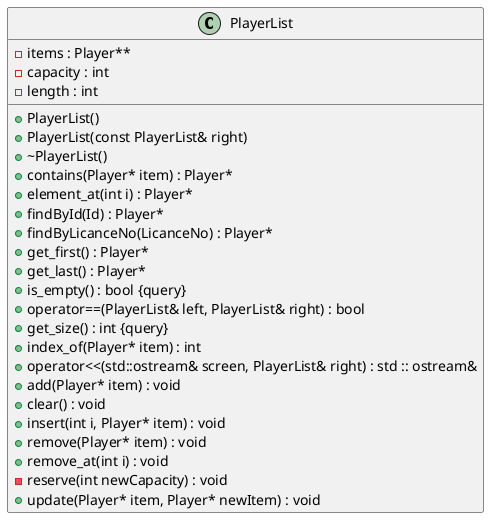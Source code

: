 @startuml





/' Objects '/

class PlayerList {
	+PlayerList()
	+PlayerList(const PlayerList& right)
	+~PlayerList()
	+contains(Player* item) : Player*
	+element_at(int i) : Player*
	+findById(Id) : Player*
	+findByLicanceNo(LicanceNo) : Player*
	+get_first() : Player*
	+get_last() : Player*
	-items : Player**
	+is_empty() : bool {query}
	+operator==(PlayerList& left, PlayerList& right) : bool
	-capacity : int
	+get_size() : int {query}
	+index_of(Player* item) : int
	-length : int
	+operator<<(std::ostream& screen, PlayerList& right) : std :: ostream&
	+add(Player* item) : void
	+clear() : void
	+insert(int i, Player* item) : void
	+remove(Player* item) : void
	+remove_at(int i) : void
	-reserve(int newCapacity) : void
	+update(Player* item, Player* newItem) : void
}





/' Inheritance relationships '/




/' Aggregation relationships '/





/' Nested objects '/



@enduml
